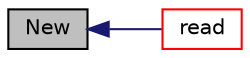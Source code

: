 digraph "New"
{
  bgcolor="transparent";
  edge [fontname="Helvetica",fontsize="10",labelfontname="Helvetica",labelfontsize="10"];
  node [fontname="Helvetica",fontsize="10",shape=record];
  rankdir="LR";
  Node1582 [label="New",height=0.2,width=0.4,color="black", fillcolor="grey75", style="filled", fontcolor="black"];
  Node1582 -> Node1583 [dir="back",color="midnightblue",fontsize="10",style="solid",fontname="Helvetica"];
  Node1583 [label="read",height=0.2,width=0.4,color="red",URL="$a30841.html#a8b399ba606eec0c1c103e9531978fb34",tooltip="Read from file. Chooses reader based on explicit extension. "];
}
